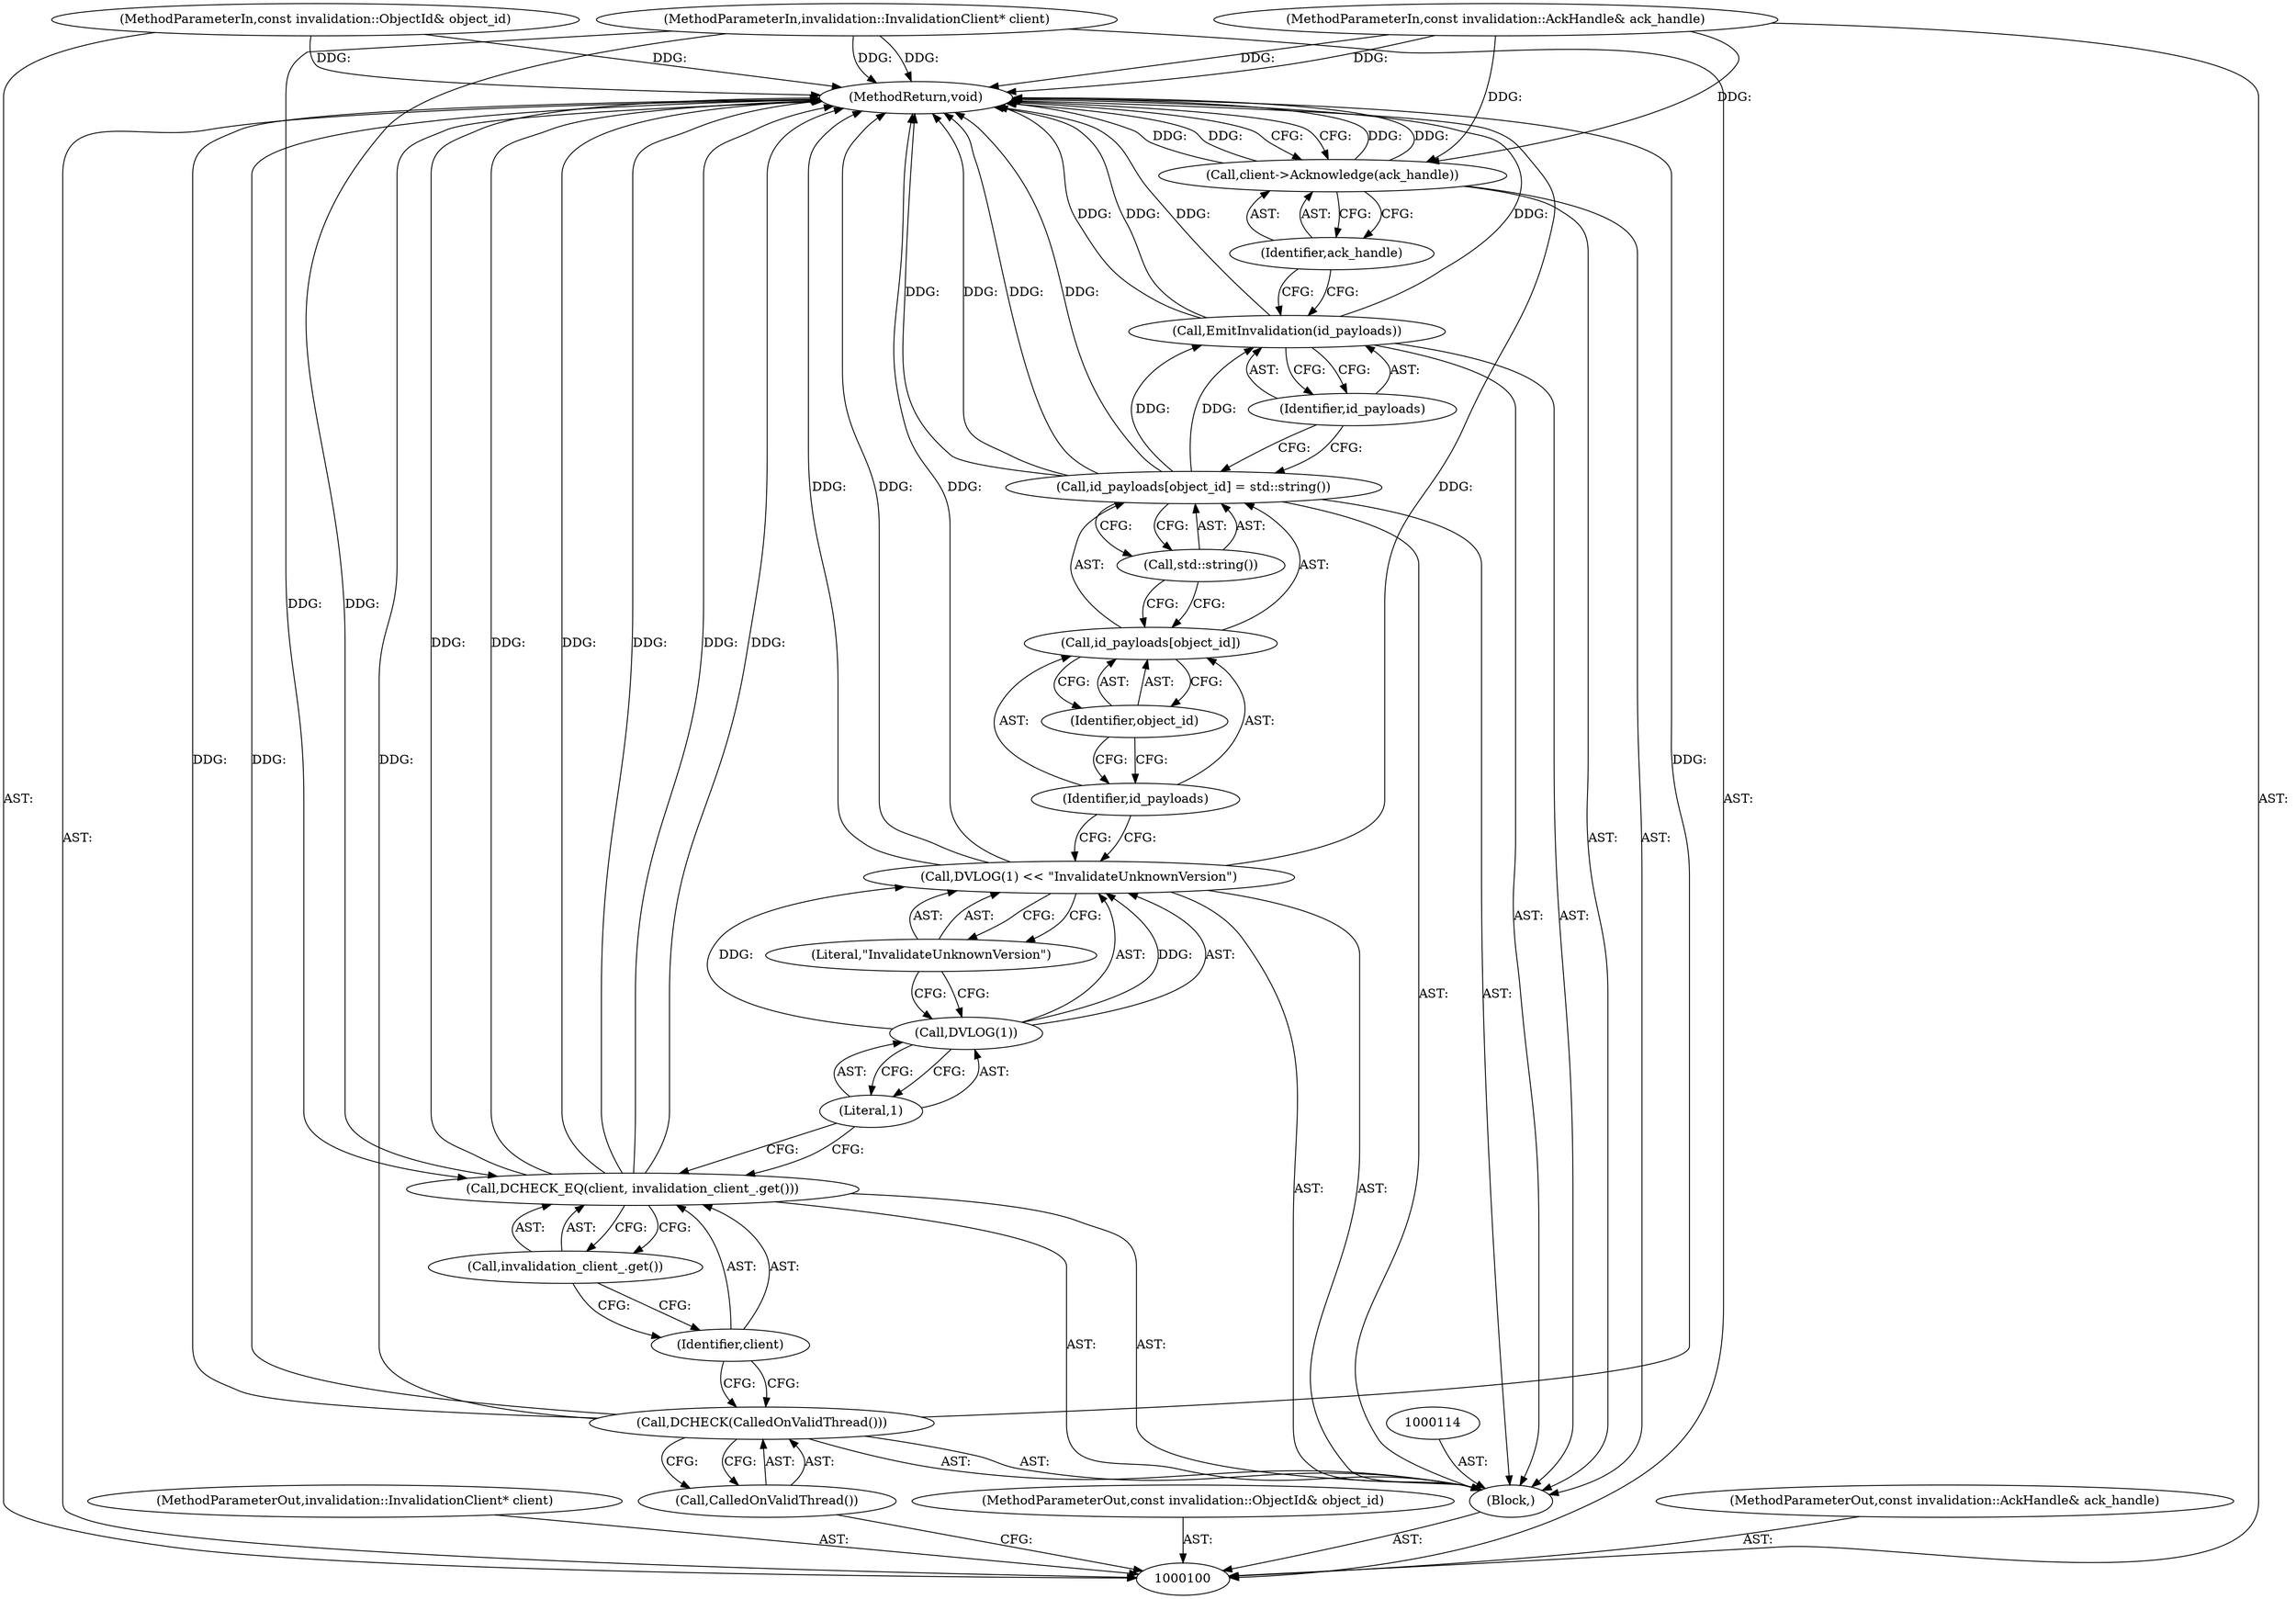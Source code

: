 digraph "0_Chrome_8a50f99c25fb70ff43aaa82b6f9569db383f0ca8_4" {
"1000124" [label="(MethodReturn,void)"];
"1000118" [label="(Identifier,object_id)"];
"1000115" [label="(Call,id_payloads[object_id] = std::string())"];
"1000116" [label="(Call,id_payloads[object_id])"];
"1000117" [label="(Identifier,id_payloads)"];
"1000119" [label="(Call,std::string())"];
"1000121" [label="(Identifier,id_payloads)"];
"1000120" [label="(Call,EmitInvalidation(id_payloads))"];
"1000122" [label="(Call,client->Acknowledge(ack_handle))"];
"1000123" [label="(Identifier,ack_handle)"];
"1000101" [label="(MethodParameterIn,invalidation::InvalidationClient* client)"];
"1000178" [label="(MethodParameterOut,invalidation::InvalidationClient* client)"];
"1000102" [label="(MethodParameterIn,const invalidation::ObjectId& object_id)"];
"1000179" [label="(MethodParameterOut,const invalidation::ObjectId& object_id)"];
"1000104" [label="(Block,)"];
"1000103" [label="(MethodParameterIn,const invalidation::AckHandle& ack_handle)"];
"1000180" [label="(MethodParameterOut,const invalidation::AckHandle& ack_handle)"];
"1000106" [label="(Call,CalledOnValidThread())"];
"1000105" [label="(Call,DCHECK(CalledOnValidThread()))"];
"1000108" [label="(Identifier,client)"];
"1000107" [label="(Call,DCHECK_EQ(client, invalidation_client_.get()))"];
"1000109" [label="(Call,invalidation_client_.get())"];
"1000113" [label="(Literal,\"InvalidateUnknownVersion\")"];
"1000110" [label="(Call,DVLOG(1) << \"InvalidateUnknownVersion\")"];
"1000111" [label="(Call,DVLOG(1))"];
"1000112" [label="(Literal,1)"];
"1000124" -> "1000100"  [label="AST: "];
"1000124" -> "1000122"  [label="CFG: "];
"1000107" -> "1000124"  [label="DDG: "];
"1000107" -> "1000124"  [label="DDG: "];
"1000107" -> "1000124"  [label="DDG: "];
"1000105" -> "1000124"  [label="DDG: "];
"1000105" -> "1000124"  [label="DDG: "];
"1000122" -> "1000124"  [label="DDG: "];
"1000122" -> "1000124"  [label="DDG: "];
"1000103" -> "1000124"  [label="DDG: "];
"1000102" -> "1000124"  [label="DDG: "];
"1000115" -> "1000124"  [label="DDG: "];
"1000115" -> "1000124"  [label="DDG: "];
"1000120" -> "1000124"  [label="DDG: "];
"1000120" -> "1000124"  [label="DDG: "];
"1000101" -> "1000124"  [label="DDG: "];
"1000110" -> "1000124"  [label="DDG: "];
"1000110" -> "1000124"  [label="DDG: "];
"1000118" -> "1000116"  [label="AST: "];
"1000118" -> "1000117"  [label="CFG: "];
"1000116" -> "1000118"  [label="CFG: "];
"1000115" -> "1000104"  [label="AST: "];
"1000115" -> "1000119"  [label="CFG: "];
"1000116" -> "1000115"  [label="AST: "];
"1000119" -> "1000115"  [label="AST: "];
"1000121" -> "1000115"  [label="CFG: "];
"1000115" -> "1000124"  [label="DDG: "];
"1000115" -> "1000124"  [label="DDG: "];
"1000115" -> "1000120"  [label="DDG: "];
"1000116" -> "1000115"  [label="AST: "];
"1000116" -> "1000118"  [label="CFG: "];
"1000117" -> "1000116"  [label="AST: "];
"1000118" -> "1000116"  [label="AST: "];
"1000119" -> "1000116"  [label="CFG: "];
"1000117" -> "1000116"  [label="AST: "];
"1000117" -> "1000110"  [label="CFG: "];
"1000118" -> "1000117"  [label="CFG: "];
"1000119" -> "1000115"  [label="AST: "];
"1000119" -> "1000116"  [label="CFG: "];
"1000115" -> "1000119"  [label="CFG: "];
"1000121" -> "1000120"  [label="AST: "];
"1000121" -> "1000115"  [label="CFG: "];
"1000120" -> "1000121"  [label="CFG: "];
"1000120" -> "1000104"  [label="AST: "];
"1000120" -> "1000121"  [label="CFG: "];
"1000121" -> "1000120"  [label="AST: "];
"1000123" -> "1000120"  [label="CFG: "];
"1000120" -> "1000124"  [label="DDG: "];
"1000120" -> "1000124"  [label="DDG: "];
"1000115" -> "1000120"  [label="DDG: "];
"1000122" -> "1000104"  [label="AST: "];
"1000122" -> "1000123"  [label="CFG: "];
"1000123" -> "1000122"  [label="AST: "];
"1000124" -> "1000122"  [label="CFG: "];
"1000122" -> "1000124"  [label="DDG: "];
"1000122" -> "1000124"  [label="DDG: "];
"1000103" -> "1000122"  [label="DDG: "];
"1000123" -> "1000122"  [label="AST: "];
"1000123" -> "1000120"  [label="CFG: "];
"1000122" -> "1000123"  [label="CFG: "];
"1000101" -> "1000100"  [label="AST: "];
"1000101" -> "1000124"  [label="DDG: "];
"1000101" -> "1000107"  [label="DDG: "];
"1000178" -> "1000100"  [label="AST: "];
"1000102" -> "1000100"  [label="AST: "];
"1000102" -> "1000124"  [label="DDG: "];
"1000179" -> "1000100"  [label="AST: "];
"1000104" -> "1000100"  [label="AST: "];
"1000105" -> "1000104"  [label="AST: "];
"1000107" -> "1000104"  [label="AST: "];
"1000110" -> "1000104"  [label="AST: "];
"1000114" -> "1000104"  [label="AST: "];
"1000115" -> "1000104"  [label="AST: "];
"1000120" -> "1000104"  [label="AST: "];
"1000122" -> "1000104"  [label="AST: "];
"1000103" -> "1000100"  [label="AST: "];
"1000103" -> "1000124"  [label="DDG: "];
"1000103" -> "1000122"  [label="DDG: "];
"1000180" -> "1000100"  [label="AST: "];
"1000106" -> "1000105"  [label="AST: "];
"1000106" -> "1000100"  [label="CFG: "];
"1000105" -> "1000106"  [label="CFG: "];
"1000105" -> "1000104"  [label="AST: "];
"1000105" -> "1000106"  [label="CFG: "];
"1000106" -> "1000105"  [label="AST: "];
"1000108" -> "1000105"  [label="CFG: "];
"1000105" -> "1000124"  [label="DDG: "];
"1000105" -> "1000124"  [label="DDG: "];
"1000108" -> "1000107"  [label="AST: "];
"1000108" -> "1000105"  [label="CFG: "];
"1000109" -> "1000108"  [label="CFG: "];
"1000107" -> "1000104"  [label="AST: "];
"1000107" -> "1000109"  [label="CFG: "];
"1000108" -> "1000107"  [label="AST: "];
"1000109" -> "1000107"  [label="AST: "];
"1000112" -> "1000107"  [label="CFG: "];
"1000107" -> "1000124"  [label="DDG: "];
"1000107" -> "1000124"  [label="DDG: "];
"1000107" -> "1000124"  [label="DDG: "];
"1000101" -> "1000107"  [label="DDG: "];
"1000109" -> "1000107"  [label="AST: "];
"1000109" -> "1000108"  [label="CFG: "];
"1000107" -> "1000109"  [label="CFG: "];
"1000113" -> "1000110"  [label="AST: "];
"1000113" -> "1000111"  [label="CFG: "];
"1000110" -> "1000113"  [label="CFG: "];
"1000110" -> "1000104"  [label="AST: "];
"1000110" -> "1000113"  [label="CFG: "];
"1000111" -> "1000110"  [label="AST: "];
"1000113" -> "1000110"  [label="AST: "];
"1000117" -> "1000110"  [label="CFG: "];
"1000110" -> "1000124"  [label="DDG: "];
"1000110" -> "1000124"  [label="DDG: "];
"1000111" -> "1000110"  [label="DDG: "];
"1000111" -> "1000110"  [label="AST: "];
"1000111" -> "1000112"  [label="CFG: "];
"1000112" -> "1000111"  [label="AST: "];
"1000113" -> "1000111"  [label="CFG: "];
"1000111" -> "1000110"  [label="DDG: "];
"1000112" -> "1000111"  [label="AST: "];
"1000112" -> "1000107"  [label="CFG: "];
"1000111" -> "1000112"  [label="CFG: "];
}
